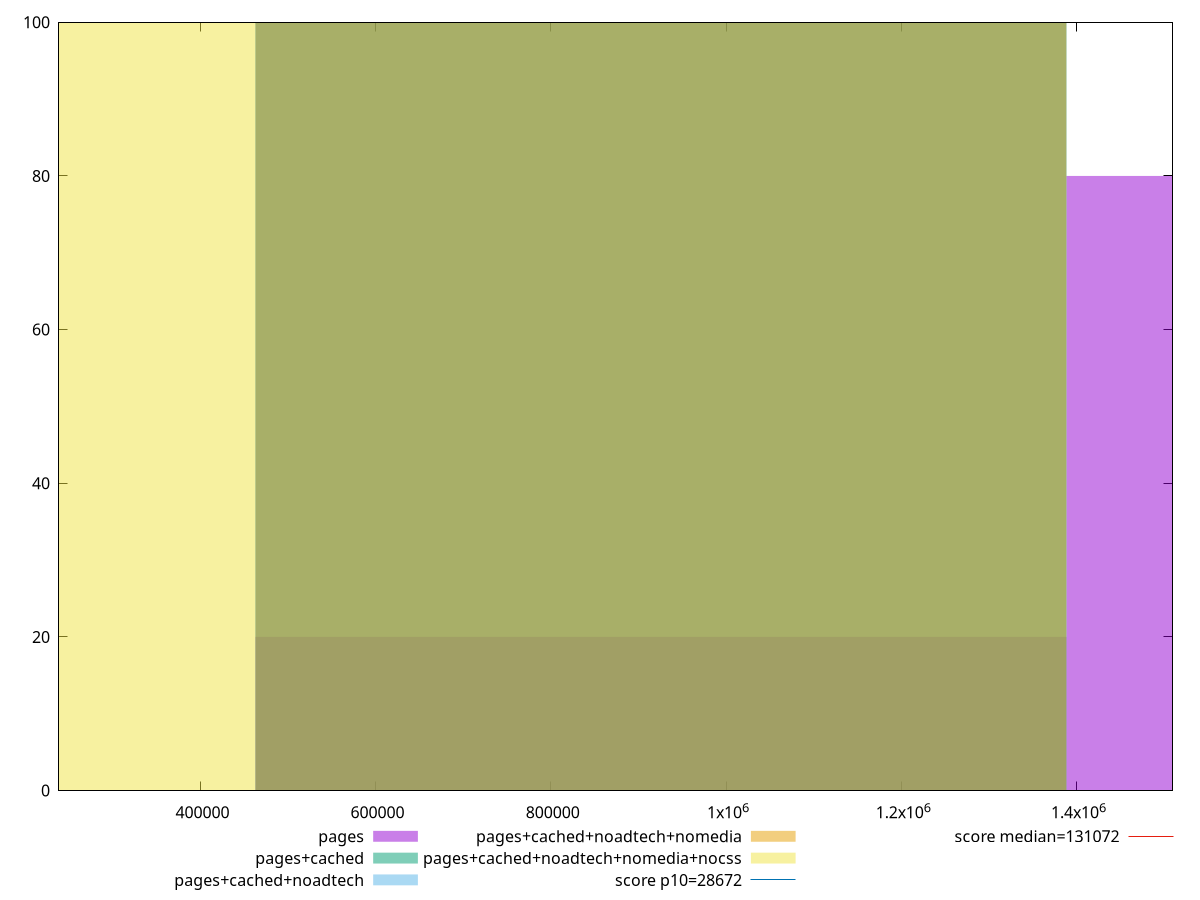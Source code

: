 reset

$pages <<EOF
925632.6830634513 20
1851265.3661269026 80
EOF

$pagesCached <<EOF
925632.6830634513 100
EOF

$pagesCachedNoadtech <<EOF
925632.6830634513 100
EOF

$pagesCachedNoadtechNomedia <<EOF
925632.6830634513 100
EOF

$pagesCachedNoadtechNomediaNocss <<EOF
0 100
EOF

set key outside below
set boxwidth 925632.6830634513
set xrange [238613.48333333334:1509629.6921260087]
set yrange [0:100]
set trange [0:100]
set style fill transparent solid 0.5 noborder

set parametric
set terminal svg size 640, 530 enhanced background rgb 'white'
set output "report_00017_2021-02-10T15-08-03.406Z/uses-long-cache-ttl/comparison/histogram/all_raw.svg"

plot $pages title "pages" with boxes, \
     $pagesCached title "pages+cached" with boxes, \
     $pagesCachedNoadtech title "pages+cached+noadtech" with boxes, \
     $pagesCachedNoadtechNomedia title "pages+cached+noadtech+nomedia" with boxes, \
     $pagesCachedNoadtechNomediaNocss title "pages+cached+noadtech+nomedia+nocss" with boxes, \
     28672,t title "score p10=28672", \
     131072,t title "score median=131072"

reset
